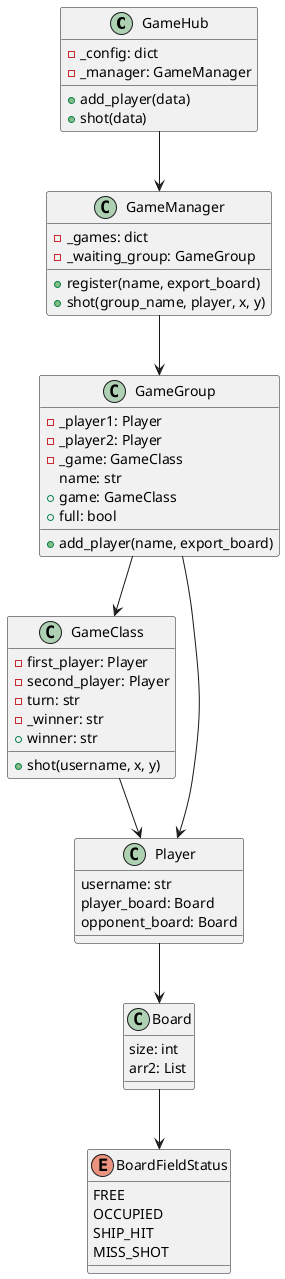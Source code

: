 @startuml "Battleship Class Diagram"

class GameHub {
  - _config: dict
  - _manager: GameManager
  + add_player(data)
  + shot(data)
}

class GameManager {
  - _games: dict
  - _waiting_group: GameGroup
  + register(name, export_board)
  + shot(group_name, player, x, y)
}

class GameGroup {
  - _player1: Player
  - _player2: Player
  - _game: GameClass
  name: str
  + add_player(name, export_board)
  + game: GameClass
  + full: bool
}

class GameClass {
  - first_player: Player
  - second_player: Player
  - turn: str
  - _winner: str
  + winner: str
  + shot(username, x, y)
}

class Player {
  username: str
  player_board: Board
  opponent_board: Board
}

class Board {
  size: int
  arr2: List
}

enum BoardFieldStatus {
  FREE
  OCCUPIED
  SHIP_HIT
  MISS_SHOT
}

GameHub --> GameManager
GameManager --> GameGroup
GameGroup --> Player
GameGroup --> GameClass
GameClass --> Player
Player --> Board
Board --> BoardFieldStatus
@enduml